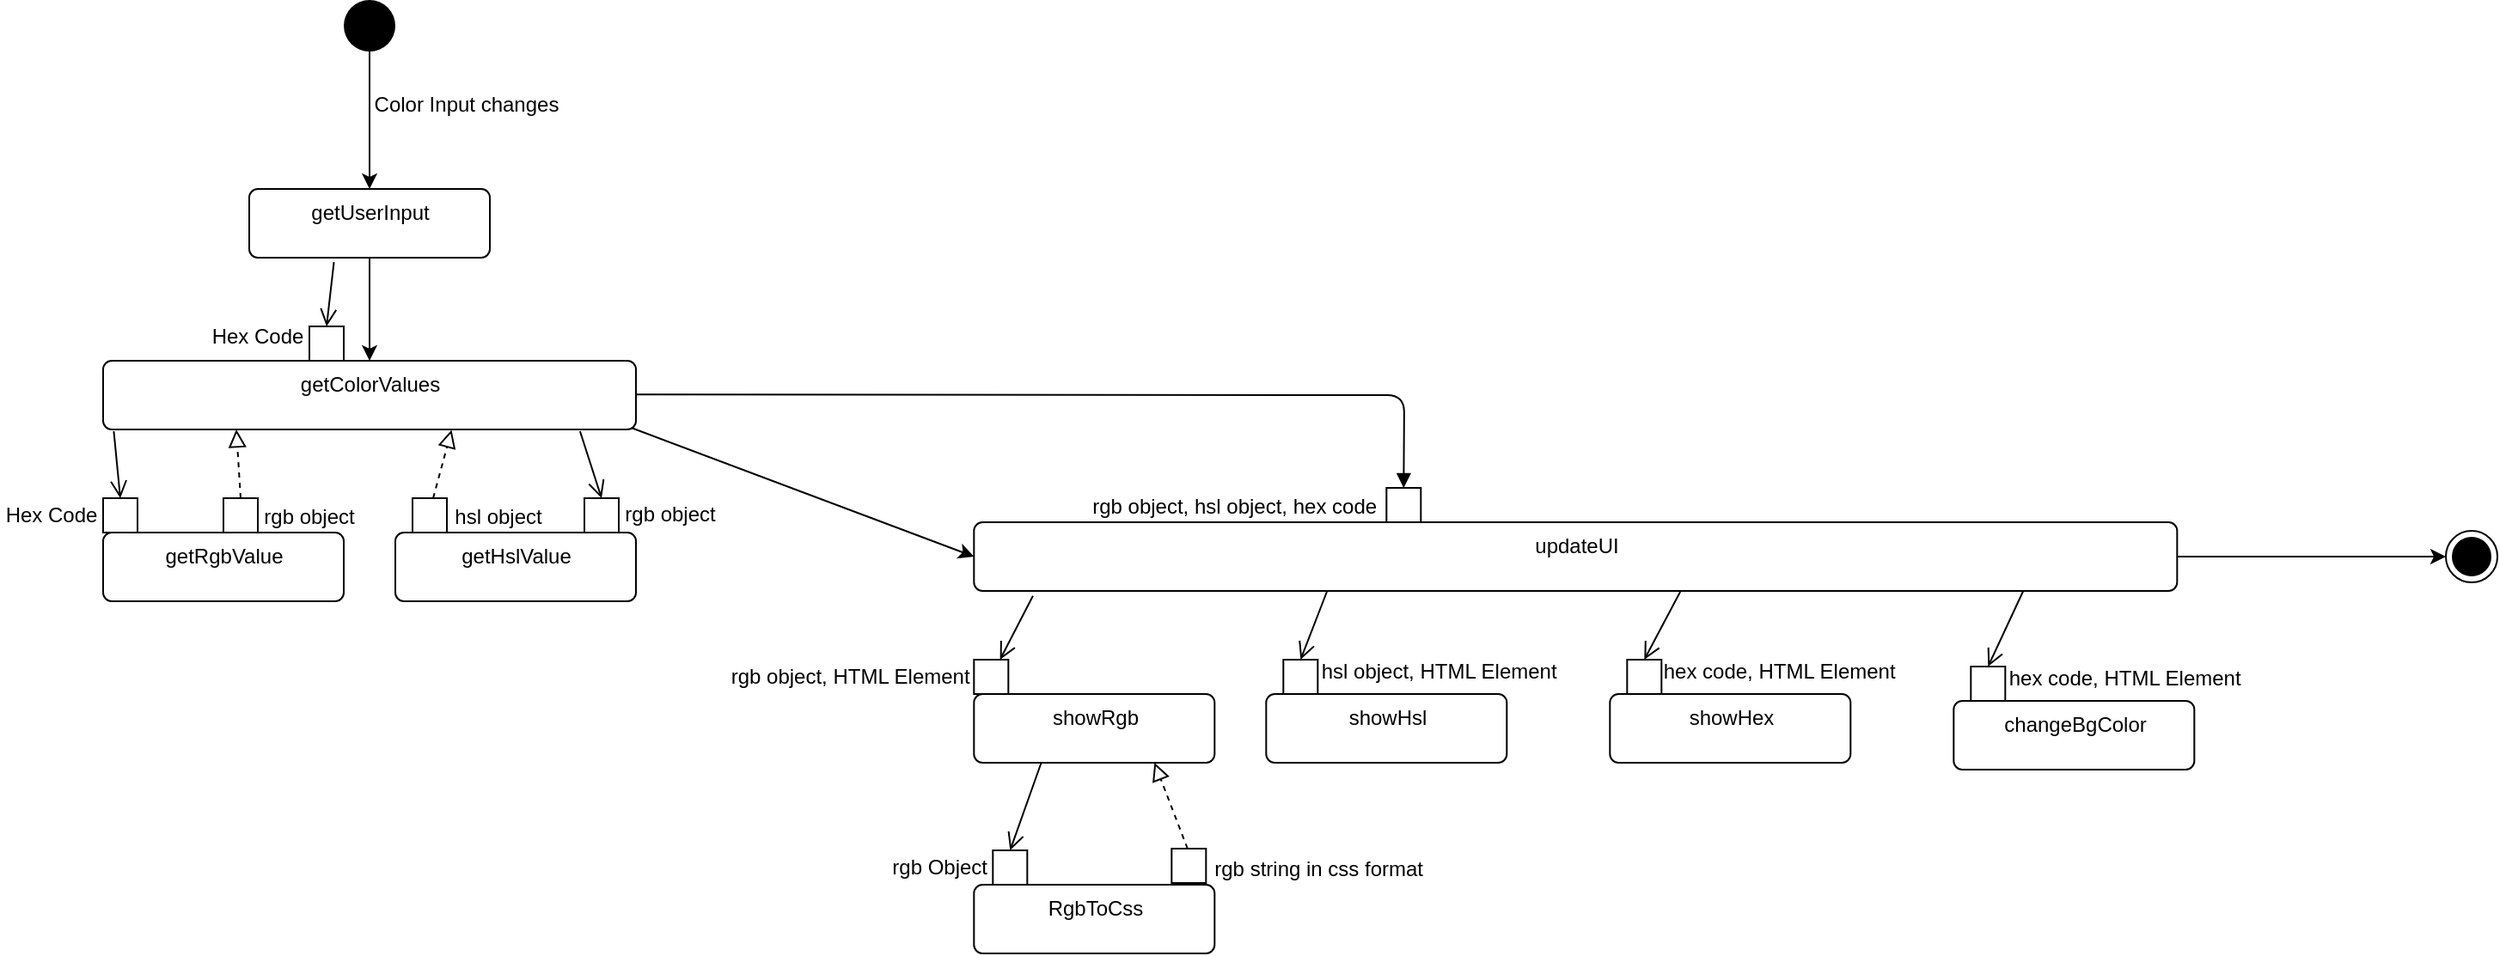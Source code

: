 <mxfile>
    <diagram id="9ZNog9YiAe4yISHKgK_e" name="Page-1">
        <mxGraphModel dx="421" dy="238" grid="0" gridSize="10" guides="1" tooltips="1" connect="1" arrows="1" fold="1" page="1" pageScale="1" pageWidth="850" pageHeight="1100" math="0" shadow="0">
            <root>
                <mxCell id="0"/>
                <mxCell id="1" parent="0"/>
                <mxCell id="8" style="edgeStyle=none;html=1;entryX=0.5;entryY=0;entryDx=0;entryDy=0;exitX=0.5;exitY=1;exitDx=0;exitDy=0;" edge="1" parent="1" source="75" target="4">
                    <mxGeometry relative="1" as="geometry">
                        <mxPoint x="217" y="33" as="sourcePoint"/>
                    </mxGeometry>
                </mxCell>
                <mxCell id="10" style="edgeStyle=none;html=1;entryX=0.5;entryY=0;entryDx=0;entryDy=0;exitX=0.5;exitY=1;exitDx=0;exitDy=0;" edge="1" parent="1" source="4" target="9">
                    <mxGeometry relative="1" as="geometry"/>
                </mxCell>
                <mxCell id="4" value="getUserInput" style="html=1;align=center;verticalAlign=top;rounded=1;absoluteArcSize=1;arcSize=10;dashed=0;" vertex="1" parent="1">
                    <mxGeometry x="147" y="113" width="140" height="40" as="geometry"/>
                </mxCell>
                <mxCell id="57" style="edgeStyle=none;html=1;entryX=0;entryY=0.5;entryDx=0;entryDy=0;exitX=0.99;exitY=0.972;exitDx=0;exitDy=0;exitPerimeter=0;" edge="1" parent="1" source="9" target="33">
                    <mxGeometry relative="1" as="geometry"/>
                </mxCell>
                <mxCell id="9" value="getColorValues" style="html=1;align=center;verticalAlign=top;rounded=1;absoluteArcSize=1;arcSize=10;dashed=0;" vertex="1" parent="1">
                    <mxGeometry x="62" y="213" width="310" height="40" as="geometry"/>
                </mxCell>
                <mxCell id="11" value="getRgbValue" style="html=1;align=center;verticalAlign=top;rounded=1;absoluteArcSize=1;arcSize=10;dashed=0;" vertex="1" parent="1">
                    <mxGeometry x="62" y="313" width="140" height="40" as="geometry"/>
                </mxCell>
                <mxCell id="12" value="getHslValue" style="html=1;align=center;verticalAlign=top;rounded=1;absoluteArcSize=1;arcSize=10;dashed=0;" vertex="1" parent="1">
                    <mxGeometry x="232" y="313" width="140" height="40" as="geometry"/>
                </mxCell>
                <mxCell id="15" value="" style="fillColor=#ffffff;strokeColor=#000000;" vertex="1" parent="1">
                    <mxGeometry x="182" y="193" width="20" height="20" as="geometry"/>
                </mxCell>
                <mxCell id="16" value="Hex Code" style="text;verticalAlign=middle;align=center;" vertex="1" parent="1">
                    <mxGeometry x="122" y="193" width="60" height="10" as="geometry"/>
                </mxCell>
                <mxCell id="17" value="" style="endArrow=open;startArrow=none;endFill=0;startFill=0;endSize=8;html=1;verticalAlign=bottom;labelBackgroundColor=none;strokeWidth=1;exitX=0.02;exitY=1.025;exitDx=0;exitDy=0;entryX=0.5;entryY=0;entryDx=0;entryDy=0;exitPerimeter=0;" edge="1" parent="1" source="9" target="18">
                    <mxGeometry width="160" relative="1" as="geometry">
                        <mxPoint x="132" y="273" as="sourcePoint"/>
                        <mxPoint x="292" y="273" as="targetPoint"/>
                    </mxGeometry>
                </mxCell>
                <mxCell id="18" value="" style="fillColor=#ffffff;strokeColor=#000000;" vertex="1" parent="1">
                    <mxGeometry x="62" y="293" width="20" height="20" as="geometry"/>
                </mxCell>
                <mxCell id="19" value="Hex Code" style="text;verticalAlign=middle;align=center;" vertex="1" parent="1">
                    <mxGeometry x="2" y="296" width="60" height="12" as="geometry"/>
                </mxCell>
                <mxCell id="22" value="" style="fillColor=#ffffff;strokeColor=#000000;" vertex="1" parent="1">
                    <mxGeometry x="342" y="293" width="20" height="20" as="geometry"/>
                </mxCell>
                <mxCell id="23" value="rgb object" style="text;verticalAlign=middle;align=center;" vertex="1" parent="1">
                    <mxGeometry x="362" y="296" width="60" height="11" as="geometry"/>
                </mxCell>
                <mxCell id="25" value="" style="endArrow=open;startArrow=none;endFill=0;startFill=0;endSize=8;html=1;verticalAlign=bottom;labelBackgroundColor=none;strokeWidth=1;exitX=0.895;exitY=1.025;exitDx=0;exitDy=0;exitPerimeter=0;entryX=0.5;entryY=0;entryDx=0;entryDy=0;" edge="1" parent="1" source="9" target="22">
                    <mxGeometry width="160" relative="1" as="geometry">
                        <mxPoint x="342.0" y="253" as="sourcePoint"/>
                        <mxPoint x="244.63" y="312" as="targetPoint"/>
                    </mxGeometry>
                </mxCell>
                <mxCell id="26" value="" style="endArrow=open;startArrow=none;endFill=0;startFill=0;endSize=8;html=1;verticalAlign=bottom;labelBackgroundColor=none;strokeWidth=1;exitX=0.352;exitY=1.063;exitDx=0;exitDy=0;exitPerimeter=0;entryX=0.5;entryY=0;entryDx=0;entryDy=0;" edge="1" parent="1" source="4" target="15">
                    <mxGeometry width="160" relative="1" as="geometry">
                        <mxPoint x="197" y="183" as="sourcePoint"/>
                        <mxPoint x="162" y="173" as="targetPoint"/>
                    </mxGeometry>
                </mxCell>
                <mxCell id="27" value="" style="endArrow=block;startArrow=none;endFill=0;startFill=0;endSize=8;html=1;verticalAlign=bottom;dashed=1;labelBackgroundColor=none;exitX=0.5;exitY=0;exitDx=0;exitDy=0;entryX=0.25;entryY=1;entryDx=0;entryDy=0;" edge="1" parent="1" source="29" target="9">
                    <mxGeometry width="160" relative="1" as="geometry">
                        <mxPoint x="312" y="303" as="sourcePoint"/>
                        <mxPoint x="472" y="303" as="targetPoint"/>
                    </mxGeometry>
                </mxCell>
                <mxCell id="28" value="rgb object" style="text;verticalAlign=middle;align=center;" vertex="1" parent="1">
                    <mxGeometry x="152" y="297" width="60" height="12" as="geometry"/>
                </mxCell>
                <mxCell id="29" value="" style="fillColor=#ffffff;strokeColor=#000000;" vertex="1" parent="1">
                    <mxGeometry x="132" y="293" width="20" height="20" as="geometry"/>
                </mxCell>
                <mxCell id="30" value="" style="fillColor=#ffffff;strokeColor=#000000;" vertex="1" parent="1">
                    <mxGeometry x="242" y="293" width="20" height="20" as="geometry"/>
                </mxCell>
                <mxCell id="31" value="hsl object" style="text;verticalAlign=middle;align=center;" vertex="1" parent="1">
                    <mxGeometry x="262" y="297" width="60" height="12" as="geometry"/>
                </mxCell>
                <mxCell id="32" value="" style="endArrow=block;startArrow=none;endFill=0;startFill=0;endSize=8;html=1;verticalAlign=bottom;dashed=1;labelBackgroundColor=none;entryX=0.654;entryY=1.006;entryDx=0;entryDy=0;entryPerimeter=0;" edge="1" parent="1" target="9">
                    <mxGeometry width="160" relative="1" as="geometry">
                        <mxPoint x="254" y="293" as="sourcePoint"/>
                        <mxPoint x="295.485" y="252.48" as="targetPoint"/>
                    </mxGeometry>
                </mxCell>
                <mxCell id="74" style="edgeStyle=none;html=1;entryX=0;entryY=0.5;entryDx=0;entryDy=0;" edge="1" parent="1" source="33" target="73">
                    <mxGeometry relative="1" as="geometry"/>
                </mxCell>
                <mxCell id="33" value="updateUI" style="html=1;align=center;verticalAlign=top;rounded=1;absoluteArcSize=1;arcSize=10;dashed=0;" vertex="1" parent="1">
                    <mxGeometry x="568.66" y="307" width="700" height="40" as="geometry"/>
                </mxCell>
                <mxCell id="34" value="showRgb" style="html=1;align=center;verticalAlign=top;rounded=1;absoluteArcSize=1;arcSize=10;dashed=0;" vertex="1" parent="1">
                    <mxGeometry x="568.66" y="407" width="140" height="40" as="geometry"/>
                </mxCell>
                <mxCell id="35" value="showHsl" style="html=1;align=center;verticalAlign=top;rounded=1;absoluteArcSize=1;arcSize=10;dashed=0;" vertex="1" parent="1">
                    <mxGeometry x="738.66" y="407" width="140" height="40" as="geometry"/>
                </mxCell>
                <mxCell id="36" value="" style="fillColor=#ffffff;strokeColor=#000000;" vertex="1" parent="1">
                    <mxGeometry x="568.66" y="387" width="20" height="20" as="geometry"/>
                </mxCell>
                <mxCell id="37" value="rgb object, HTML Element" style="text;verticalAlign=middle;align=center;" vertex="1" parent="1">
                    <mxGeometry x="425" y="390" width="143.66" height="12" as="geometry"/>
                </mxCell>
                <mxCell id="42" value="" style="fillColor=#ffffff;strokeColor=#000000;" vertex="1" parent="1">
                    <mxGeometry x="748.66" y="387" width="20" height="20" as="geometry"/>
                </mxCell>
                <mxCell id="43" value="hsl object, HTML Element" style="text;verticalAlign=middle;align=center;" vertex="1" parent="1">
                    <mxGeometry x="768.66" y="387" width="141.34" height="12" as="geometry"/>
                </mxCell>
                <mxCell id="47" value="showHex" style="html=1;align=center;verticalAlign=top;rounded=1;absoluteArcSize=1;arcSize=10;dashed=0;" vertex="1" parent="1">
                    <mxGeometry x="938.66" y="407" width="140" height="40" as="geometry"/>
                </mxCell>
                <mxCell id="50" value="" style="fillColor=#ffffff;strokeColor=#000000;" vertex="1" parent="1">
                    <mxGeometry x="948.66" y="387" width="20" height="20" as="geometry"/>
                </mxCell>
                <mxCell id="51" value="hex code, HTML Element" style="text;verticalAlign=middle;align=center;" vertex="1" parent="1">
                    <mxGeometry x="968.66" y="387" width="137.34" height="12" as="geometry"/>
                </mxCell>
                <mxCell id="52" value="changeBgColor" style="html=1;align=center;verticalAlign=top;rounded=1;absoluteArcSize=1;arcSize=10;dashed=0;" vertex="1" parent="1">
                    <mxGeometry x="1138.66" y="411" width="140" height="40" as="geometry"/>
                </mxCell>
                <mxCell id="55" value="" style="fillColor=#ffffff;strokeColor=#000000;" vertex="1" parent="1">
                    <mxGeometry x="1148.66" y="391" width="20" height="20" as="geometry"/>
                </mxCell>
                <mxCell id="56" value="hex code, HTML Element" style="text;verticalAlign=middle;align=center;" vertex="1" parent="1">
                    <mxGeometry x="1168.66" y="391" width="139.34" height="12" as="geometry"/>
                </mxCell>
                <mxCell id="58" value="rgb object, hsl object, hex code" style="text;verticalAlign=middle;align=center;" vertex="1" parent="1">
                    <mxGeometry x="638.66" y="291" width="163.34" height="12" as="geometry"/>
                </mxCell>
                <mxCell id="59" value="" style="fillColor=#ffffff;strokeColor=#000000;" vertex="1" parent="1">
                    <mxGeometry x="808.66" y="287" width="20" height="20" as="geometry"/>
                </mxCell>
                <mxCell id="60" value="" style="html=1;verticalAlign=bottom;labelBackgroundColor=none;endArrow=block;endFill=1;entryX=0.5;entryY=0;entryDx=0;entryDy=0;" edge="1" parent="1" target="59">
                    <mxGeometry width="160" relative="1" as="geometry">
                        <mxPoint x="372" y="232.57" as="sourcePoint"/>
                        <mxPoint x="822" y="233" as="targetPoint"/>
                        <Array as="points">
                            <mxPoint x="819" y="233"/>
                        </Array>
                    </mxGeometry>
                </mxCell>
                <mxCell id="61" value="" style="endArrow=open;startArrow=none;endFill=0;startFill=0;endSize=8;html=1;verticalAlign=bottom;labelBackgroundColor=none;strokeWidth=1;exitX=0.049;exitY=1.072;exitDx=0;exitDy=0;exitPerimeter=0;" edge="1" parent="1" source="33" target="36">
                    <mxGeometry width="160" relative="1" as="geometry">
                        <mxPoint x="421" y="476" as="sourcePoint"/>
                        <mxPoint x="581" y="476" as="targetPoint"/>
                    </mxGeometry>
                </mxCell>
                <mxCell id="62" value="" style="endArrow=open;startArrow=none;endFill=0;startFill=0;endSize=8;html=1;verticalAlign=bottom;labelBackgroundColor=none;strokeWidth=1;exitX=0.049;exitY=1.072;exitDx=0;exitDy=0;exitPerimeter=0;entryX=0.5;entryY=0;entryDx=0;entryDy=0;" edge="1" parent="1" target="42">
                    <mxGeometry width="160" relative="1" as="geometry">
                        <mxPoint x="774.14" y="347.0" as="sourcePoint"/>
                        <mxPoint x="754.997" y="384.12" as="targetPoint"/>
                    </mxGeometry>
                </mxCell>
                <mxCell id="63" value="" style="endArrow=open;startArrow=none;endFill=0;startFill=0;endSize=8;html=1;verticalAlign=bottom;labelBackgroundColor=none;strokeWidth=1;exitX=0.587;exitY=1.012;exitDx=0;exitDy=0;exitPerimeter=0;entryX=0.5;entryY=0;entryDx=0;entryDy=0;" edge="1" parent="1" source="33" target="50">
                    <mxGeometry width="160" relative="1" as="geometry">
                        <mxPoint x="976.14" y="352.88" as="sourcePoint"/>
                        <mxPoint x="957" y="371" as="targetPoint"/>
                    </mxGeometry>
                </mxCell>
                <mxCell id="64" value="" style="endArrow=open;startArrow=none;endFill=0;startFill=0;endSize=8;html=1;verticalAlign=bottom;labelBackgroundColor=none;strokeWidth=1;exitX=0.049;exitY=1.072;exitDx=0;exitDy=0;exitPerimeter=0;entryX=0.5;entryY=0;entryDx=0;entryDy=0;" edge="1" parent="1" target="55">
                    <mxGeometry width="160" relative="1" as="geometry">
                        <mxPoint x="1179.14" y="347.0" as="sourcePoint"/>
                        <mxPoint x="1159.997" y="384.12" as="targetPoint"/>
                    </mxGeometry>
                </mxCell>
                <mxCell id="65" value="Color Input changes" style="text;verticalAlign=middle;align=center;" vertex="1" parent="1">
                    <mxGeometry x="219" y="58" width="109" height="10" as="geometry"/>
                </mxCell>
                <mxCell id="66" value="RgbToCss" style="html=1;align=center;verticalAlign=top;rounded=1;absoluteArcSize=1;arcSize=10;dashed=0;" vertex="1" parent="1">
                    <mxGeometry x="568.66" y="518" width="140" height="40" as="geometry"/>
                </mxCell>
                <mxCell id="67" value="" style="fillColor=#ffffff;strokeColor=#000000;" vertex="1" parent="1">
                    <mxGeometry x="579.66" y="498" width="20" height="20" as="geometry"/>
                </mxCell>
                <mxCell id="68" value="rgb Object" style="text;verticalAlign=middle;align=center;" vertex="1" parent="1">
                    <mxGeometry x="518" y="501" width="61.66" height="12" as="geometry"/>
                </mxCell>
                <mxCell id="69" value="" style="fillColor=#ffffff;strokeColor=#000000;" vertex="1" parent="1">
                    <mxGeometry x="683.66" y="497" width="20" height="20" as="geometry"/>
                </mxCell>
                <mxCell id="70" value="rgb string in css format" style="text;verticalAlign=middle;align=center;" vertex="1" parent="1">
                    <mxGeometry x="703.66" y="502" width="131.34" height="12" as="geometry"/>
                </mxCell>
                <mxCell id="71" value="" style="endArrow=open;startArrow=none;endFill=0;startFill=0;endSize=8;html=1;verticalAlign=bottom;labelBackgroundColor=none;strokeWidth=1;exitX=0.049;exitY=1.072;exitDx=0;exitDy=0;exitPerimeter=0;entryX=0.5;entryY=0;entryDx=0;entryDy=0;" edge="1" parent="1" target="67">
                    <mxGeometry width="160" relative="1" as="geometry">
                        <mxPoint x="607.8" y="447" as="sourcePoint"/>
                        <mxPoint x="588.657" y="484.12" as="targetPoint"/>
                    </mxGeometry>
                </mxCell>
                <mxCell id="72" value="" style="endArrow=block;startArrow=none;endFill=0;startFill=0;endSize=8;html=1;verticalAlign=bottom;dashed=1;labelBackgroundColor=none;entryX=0.75;entryY=1;entryDx=0;entryDy=0;" edge="1" parent="1" target="34">
                    <mxGeometry width="160" relative="1" as="geometry">
                        <mxPoint x="692.92" y="497" as="sourcePoint"/>
                        <mxPoint x="703.66" y="457.24" as="targetPoint"/>
                    </mxGeometry>
                </mxCell>
                <mxCell id="73" value="" style="ellipse;html=1;shape=endState;fillColor=#000000;strokeColor=#000000;" vertex="1" parent="1">
                    <mxGeometry x="1425" y="312" width="30" height="30" as="geometry"/>
                </mxCell>
                <mxCell id="75" value="" style="ellipse;fillColor=#000000;strokeColor=none;" vertex="1" parent="1">
                    <mxGeometry x="202" y="3" width="30" height="30" as="geometry"/>
                </mxCell>
            </root>
        </mxGraphModel>
    </diagram>
</mxfile>